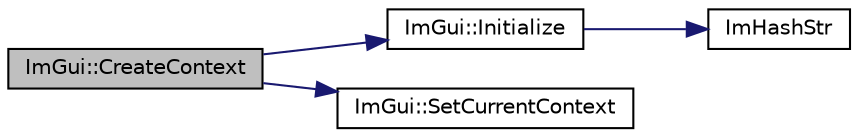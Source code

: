 digraph "ImGui::CreateContext"
{
 // LATEX_PDF_SIZE
  edge [fontname="Helvetica",fontsize="10",labelfontname="Helvetica",labelfontsize="10"];
  node [fontname="Helvetica",fontsize="10",shape=record];
  rankdir="LR";
  Node1 [label="ImGui::CreateContext",height=0.2,width=0.4,color="black", fillcolor="grey75", style="filled", fontcolor="black",tooltip=" "];
  Node1 -> Node2 [color="midnightblue",fontsize="10",style="solid"];
  Node2 [label="ImGui::Initialize",height=0.2,width=0.4,color="black", fillcolor="white", style="filled",URL="$namespace_im_gui.html#a2e1fd6aabbb02f367fd6aee248506782",tooltip=" "];
  Node2 -> Node3 [color="midnightblue",fontsize="10",style="solid"];
  Node3 [label="ImHashStr",height=0.2,width=0.4,color="black", fillcolor="white", style="filled",URL="$imgui_8cpp.html#acd1b12694d0365b516bf7373f182eeee",tooltip=" "];
  Node1 -> Node4 [color="midnightblue",fontsize="10",style="solid"];
  Node4 [label="ImGui::SetCurrentContext",height=0.2,width=0.4,color="black", fillcolor="white", style="filled",URL="$namespace_im_gui.html#a289dbbbffdadcf1231821d97a7c4a9be",tooltip=" "];
}
